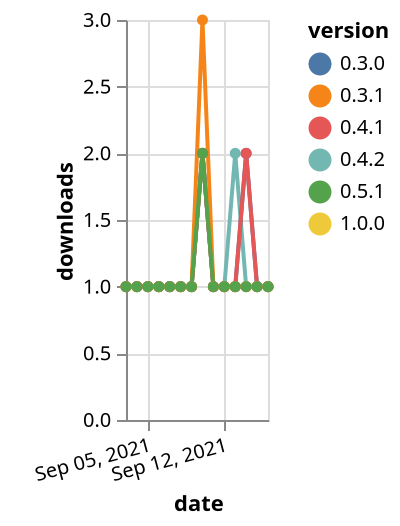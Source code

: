 {"$schema": "https://vega.github.io/schema/vega-lite/v5.json", "description": "A simple bar chart with embedded data.", "data": {"values": [{"date": "2021-09-03", "total": 168, "delta": 1, "version": "1.0.0"}, {"date": "2021-09-04", "total": 169, "delta": 1, "version": "1.0.0"}, {"date": "2021-09-05", "total": 170, "delta": 1, "version": "1.0.0"}, {"date": "2021-09-06", "total": 171, "delta": 1, "version": "1.0.0"}, {"date": "2021-09-07", "total": 172, "delta": 1, "version": "1.0.0"}, {"date": "2021-09-08", "total": 173, "delta": 1, "version": "1.0.0"}, {"date": "2021-09-09", "total": 174, "delta": 1, "version": "1.0.0"}, {"date": "2021-09-10", "total": 176, "delta": 2, "version": "1.0.0"}, {"date": "2021-09-11", "total": 177, "delta": 1, "version": "1.0.0"}, {"date": "2021-09-12", "total": 178, "delta": 1, "version": "1.0.0"}, {"date": "2021-09-13", "total": 179, "delta": 1, "version": "1.0.0"}, {"date": "2021-09-14", "total": 180, "delta": 1, "version": "1.0.0"}, {"date": "2021-09-15", "total": 181, "delta": 1, "version": "1.0.0"}, {"date": "2021-09-16", "total": 182, "delta": 1, "version": "1.0.0"}, {"date": "2021-09-03", "total": 173, "delta": 1, "version": "0.4.2"}, {"date": "2021-09-04", "total": 174, "delta": 1, "version": "0.4.2"}, {"date": "2021-09-05", "total": 175, "delta": 1, "version": "0.4.2"}, {"date": "2021-09-06", "total": 176, "delta": 1, "version": "0.4.2"}, {"date": "2021-09-07", "total": 177, "delta": 1, "version": "0.4.2"}, {"date": "2021-09-08", "total": 178, "delta": 1, "version": "0.4.2"}, {"date": "2021-09-09", "total": 179, "delta": 1, "version": "0.4.2"}, {"date": "2021-09-10", "total": 181, "delta": 2, "version": "0.4.2"}, {"date": "2021-09-11", "total": 182, "delta": 1, "version": "0.4.2"}, {"date": "2021-09-12", "total": 183, "delta": 1, "version": "0.4.2"}, {"date": "2021-09-13", "total": 185, "delta": 2, "version": "0.4.2"}, {"date": "2021-09-14", "total": 186, "delta": 1, "version": "0.4.2"}, {"date": "2021-09-15", "total": 187, "delta": 1, "version": "0.4.2"}, {"date": "2021-09-16", "total": 188, "delta": 1, "version": "0.4.2"}, {"date": "2021-09-03", "total": 185, "delta": 1, "version": "0.3.0"}, {"date": "2021-09-04", "total": 186, "delta": 1, "version": "0.3.0"}, {"date": "2021-09-05", "total": 187, "delta": 1, "version": "0.3.0"}, {"date": "2021-09-06", "total": 188, "delta": 1, "version": "0.3.0"}, {"date": "2021-09-07", "total": 189, "delta": 1, "version": "0.3.0"}, {"date": "2021-09-08", "total": 190, "delta": 1, "version": "0.3.0"}, {"date": "2021-09-09", "total": 191, "delta": 1, "version": "0.3.0"}, {"date": "2021-09-10", "total": 193, "delta": 2, "version": "0.3.0"}, {"date": "2021-09-11", "total": 194, "delta": 1, "version": "0.3.0"}, {"date": "2021-09-12", "total": 195, "delta": 1, "version": "0.3.0"}, {"date": "2021-09-13", "total": 196, "delta": 1, "version": "0.3.0"}, {"date": "2021-09-14", "total": 198, "delta": 2, "version": "0.3.0"}, {"date": "2021-09-15", "total": 199, "delta": 1, "version": "0.3.0"}, {"date": "2021-09-16", "total": 200, "delta": 1, "version": "0.3.0"}, {"date": "2021-09-03", "total": 168, "delta": 1, "version": "0.4.1"}, {"date": "2021-09-04", "total": 169, "delta": 1, "version": "0.4.1"}, {"date": "2021-09-05", "total": 170, "delta": 1, "version": "0.4.1"}, {"date": "2021-09-06", "total": 171, "delta": 1, "version": "0.4.1"}, {"date": "2021-09-07", "total": 172, "delta": 1, "version": "0.4.1"}, {"date": "2021-09-08", "total": 173, "delta": 1, "version": "0.4.1"}, {"date": "2021-09-09", "total": 174, "delta": 1, "version": "0.4.1"}, {"date": "2021-09-10", "total": 176, "delta": 2, "version": "0.4.1"}, {"date": "2021-09-11", "total": 177, "delta": 1, "version": "0.4.1"}, {"date": "2021-09-12", "total": 178, "delta": 1, "version": "0.4.1"}, {"date": "2021-09-13", "total": 179, "delta": 1, "version": "0.4.1"}, {"date": "2021-09-14", "total": 181, "delta": 2, "version": "0.4.1"}, {"date": "2021-09-15", "total": 182, "delta": 1, "version": "0.4.1"}, {"date": "2021-09-16", "total": 183, "delta": 1, "version": "0.4.1"}, {"date": "2021-09-03", "total": 176, "delta": 1, "version": "0.3.1"}, {"date": "2021-09-04", "total": 177, "delta": 1, "version": "0.3.1"}, {"date": "2021-09-05", "total": 178, "delta": 1, "version": "0.3.1"}, {"date": "2021-09-06", "total": 179, "delta": 1, "version": "0.3.1"}, {"date": "2021-09-07", "total": 180, "delta": 1, "version": "0.3.1"}, {"date": "2021-09-08", "total": 181, "delta": 1, "version": "0.3.1"}, {"date": "2021-09-09", "total": 182, "delta": 1, "version": "0.3.1"}, {"date": "2021-09-10", "total": 185, "delta": 3, "version": "0.3.1"}, {"date": "2021-09-11", "total": 186, "delta": 1, "version": "0.3.1"}, {"date": "2021-09-12", "total": 187, "delta": 1, "version": "0.3.1"}, {"date": "2021-09-13", "total": 188, "delta": 1, "version": "0.3.1"}, {"date": "2021-09-14", "total": 189, "delta": 1, "version": "0.3.1"}, {"date": "2021-09-15", "total": 190, "delta": 1, "version": "0.3.1"}, {"date": "2021-09-16", "total": 191, "delta": 1, "version": "0.3.1"}, {"date": "2021-09-03", "total": 141, "delta": 1, "version": "0.5.1"}, {"date": "2021-09-04", "total": 142, "delta": 1, "version": "0.5.1"}, {"date": "2021-09-05", "total": 143, "delta": 1, "version": "0.5.1"}, {"date": "2021-09-06", "total": 144, "delta": 1, "version": "0.5.1"}, {"date": "2021-09-07", "total": 145, "delta": 1, "version": "0.5.1"}, {"date": "2021-09-08", "total": 146, "delta": 1, "version": "0.5.1"}, {"date": "2021-09-09", "total": 147, "delta": 1, "version": "0.5.1"}, {"date": "2021-09-10", "total": 149, "delta": 2, "version": "0.5.1"}, {"date": "2021-09-11", "total": 150, "delta": 1, "version": "0.5.1"}, {"date": "2021-09-12", "total": 151, "delta": 1, "version": "0.5.1"}, {"date": "2021-09-13", "total": 152, "delta": 1, "version": "0.5.1"}, {"date": "2021-09-14", "total": 153, "delta": 1, "version": "0.5.1"}, {"date": "2021-09-15", "total": 154, "delta": 1, "version": "0.5.1"}, {"date": "2021-09-16", "total": 155, "delta": 1, "version": "0.5.1"}]}, "width": "container", "mark": {"type": "line", "point": {"filled": true}}, "encoding": {"x": {"field": "date", "type": "temporal", "timeUnit": "yearmonthdate", "title": "date", "axis": {"labelAngle": -15}}, "y": {"field": "delta", "type": "quantitative", "title": "downloads"}, "color": {"field": "version", "type": "nominal"}, "tooltip": {"field": "delta"}}}